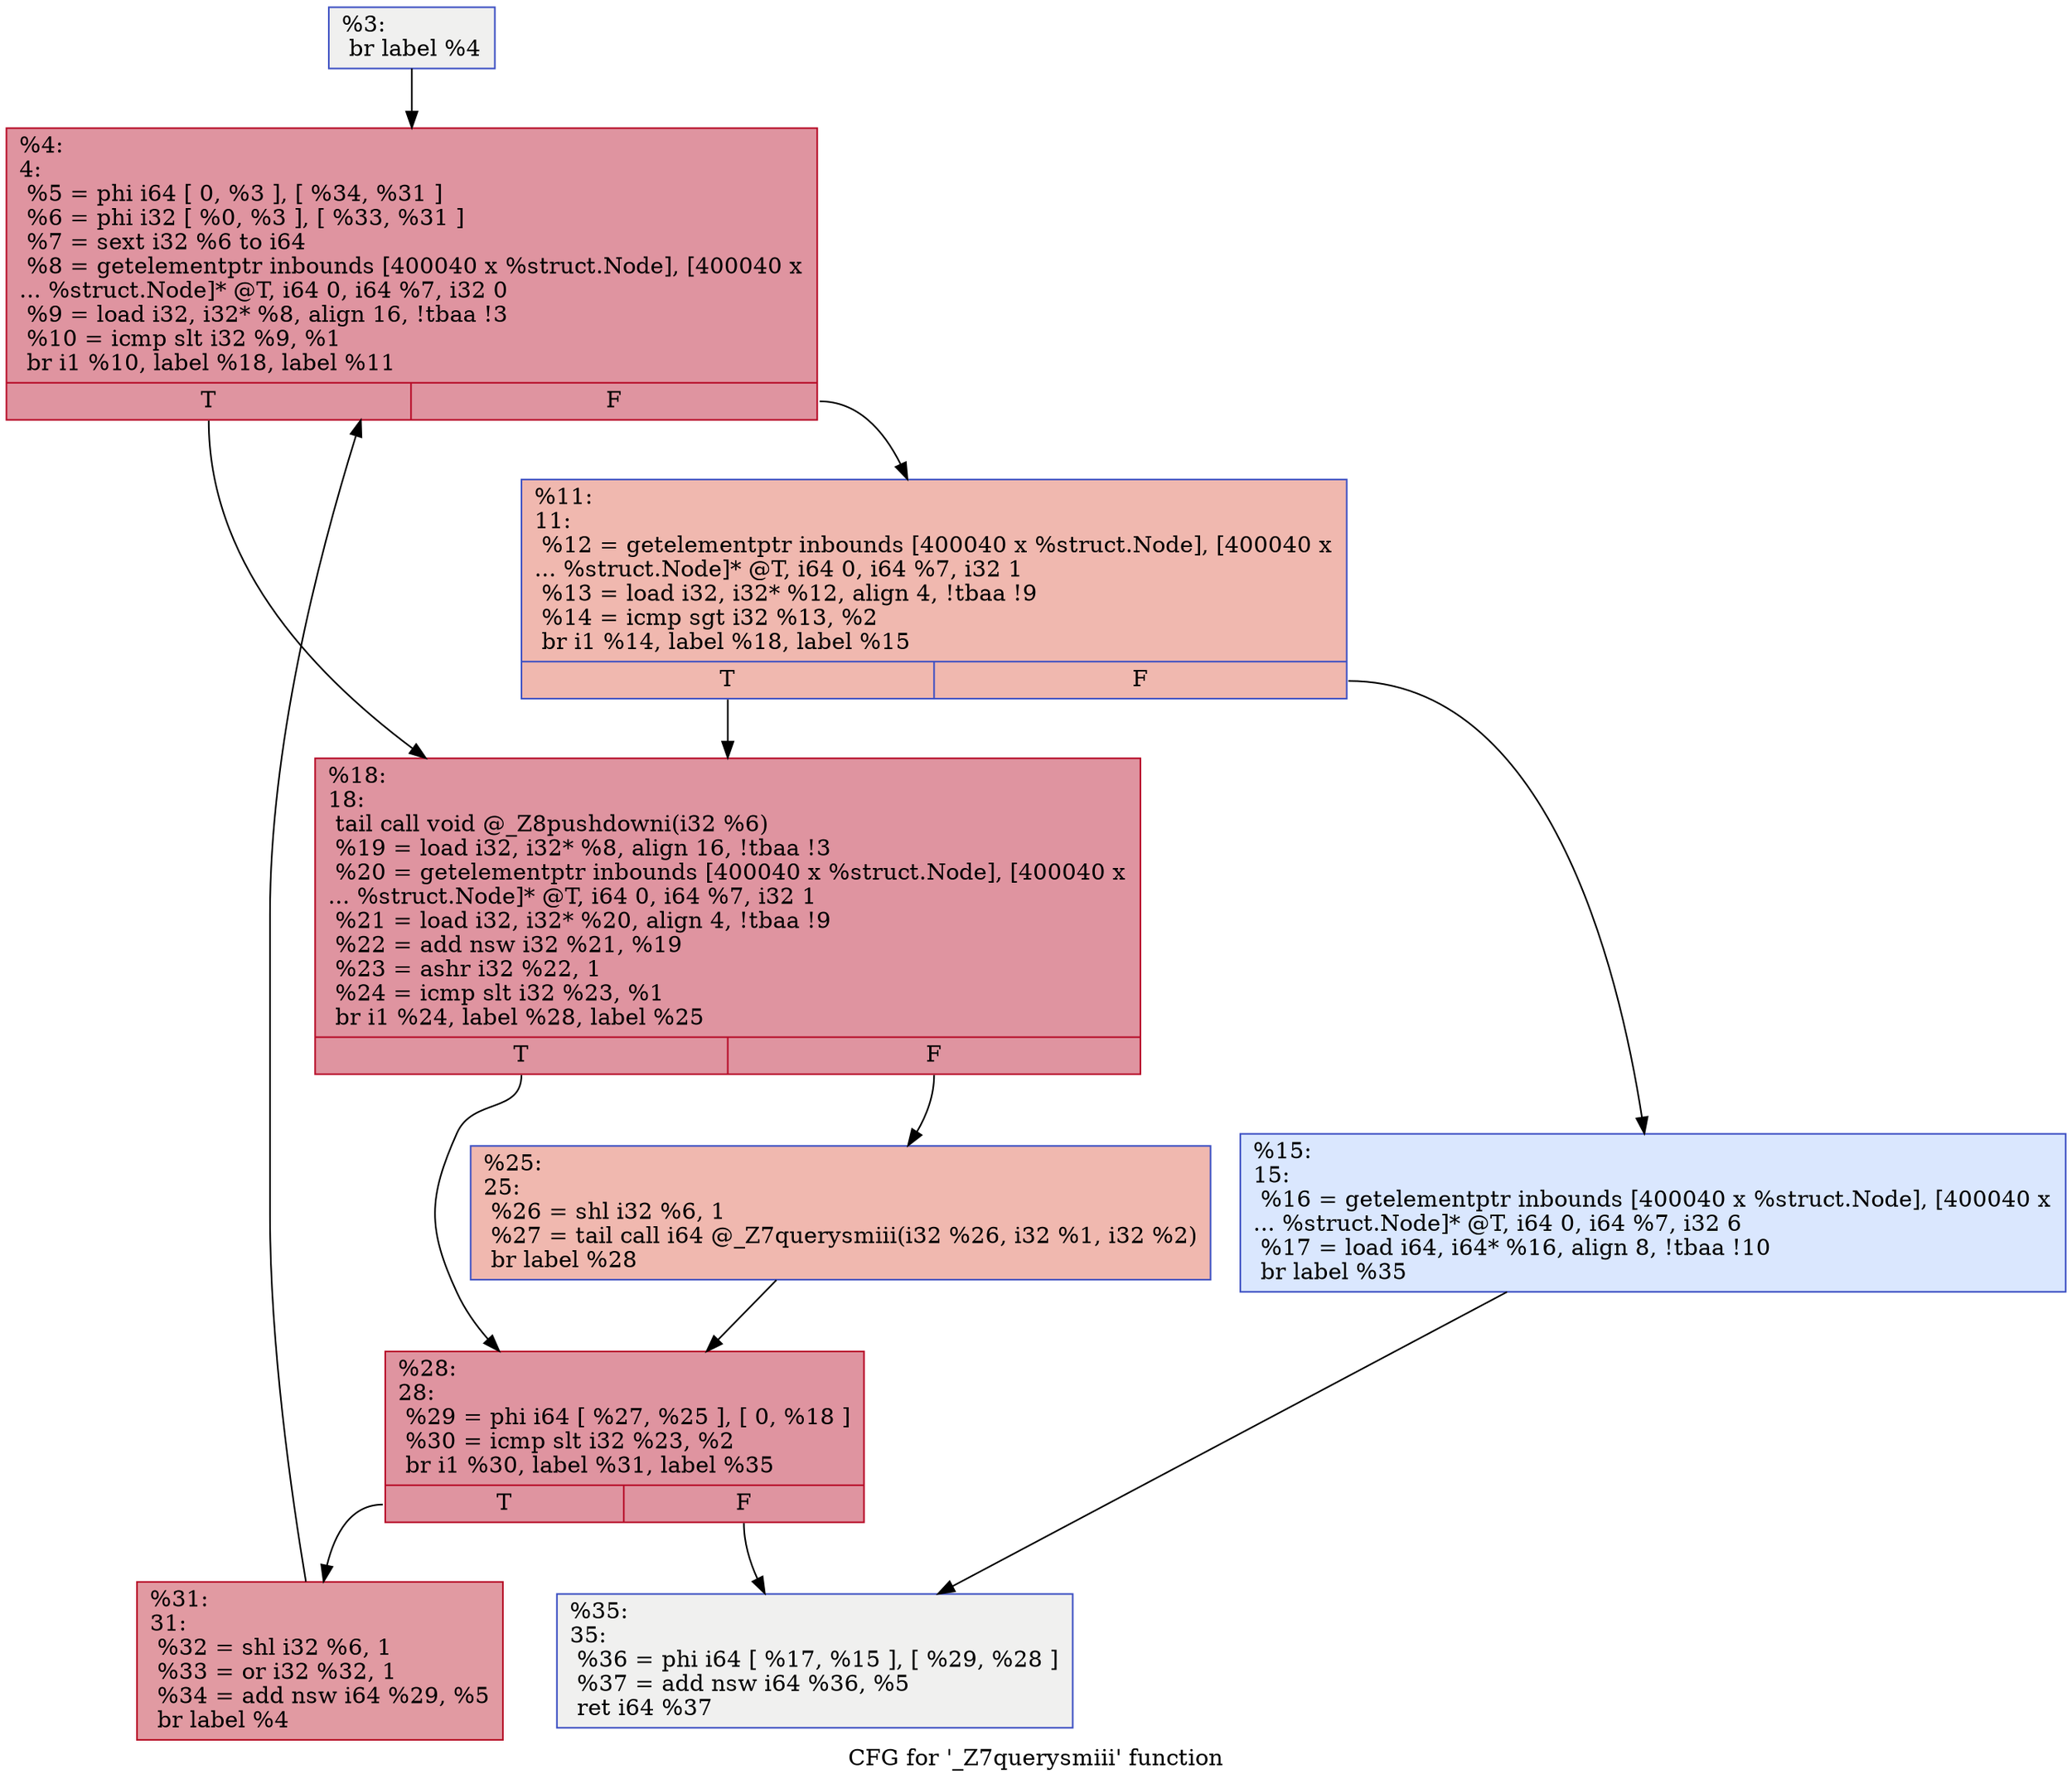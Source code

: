 digraph "CFG for '_Z7querysmiii' function" {
	label="CFG for '_Z7querysmiii' function";

	Node0x560008b8f130 [shape=record,color="#3d50c3ff", style=filled, fillcolor="#dedcdb70",label="{%3:\l  br label %4\l}"];
	Node0x560008b8f130 -> Node0x560008b8f180;
	Node0x560008b8f180 [shape=record,color="#b70d28ff", style=filled, fillcolor="#b70d2870",label="{%4:\l4:                                                \l  %5 = phi i64 [ 0, %3 ], [ %34, %31 ]\l  %6 = phi i32 [ %0, %3 ], [ %33, %31 ]\l  %7 = sext i32 %6 to i64\l  %8 = getelementptr inbounds [400040 x %struct.Node], [400040 x\l... %struct.Node]* @T, i64 0, i64 %7, i32 0\l  %9 = load i32, i32* %8, align 16, !tbaa !3\l  %10 = icmp slt i32 %9, %1\l  br i1 %10, label %18, label %11\l|{<s0>T|<s1>F}}"];
	Node0x560008b8f180:s0 -> Node0x560008b8f240;
	Node0x560008b8f180:s1 -> Node0x560008b8f790;
	Node0x560008b8f790 [shape=record,color="#3d50c3ff", style=filled, fillcolor="#dc5d4a70",label="{%11:\l11:                                               \l  %12 = getelementptr inbounds [400040 x %struct.Node], [400040 x\l... %struct.Node]* @T, i64 0, i64 %7, i32 1\l  %13 = load i32, i32* %12, align 4, !tbaa !9\l  %14 = icmp sgt i32 %13, %2\l  br i1 %14, label %18, label %15\l|{<s0>T|<s1>F}}"];
	Node0x560008b8f790:s0 -> Node0x560008b8f240;
	Node0x560008b8f790:s1 -> Node0x560008b8fab0;
	Node0x560008b8fab0 [shape=record,color="#3d50c3ff", style=filled, fillcolor="#abc8fd70",label="{%15:\l15:                                               \l  %16 = getelementptr inbounds [400040 x %struct.Node], [400040 x\l... %struct.Node]* @T, i64 0, i64 %7, i32 6\l  %17 = load i64, i64* %16, align 8, !tbaa !10\l  br label %35\l}"];
	Node0x560008b8fab0 -> Node0x560008b8fd00;
	Node0x560008b8f240 [shape=record,color="#b70d28ff", style=filled, fillcolor="#b70d2870",label="{%18:\l18:                                               \l  tail call void @_Z8pushdowni(i32 %6)\l  %19 = load i32, i32* %8, align 16, !tbaa !3\l  %20 = getelementptr inbounds [400040 x %struct.Node], [400040 x\l... %struct.Node]* @T, i64 0, i64 %7, i32 1\l  %21 = load i32, i32* %20, align 4, !tbaa !9\l  %22 = add nsw i32 %21, %19\l  %23 = ashr i32 %22, 1\l  %24 = icmp slt i32 %23, %1\l  br i1 %24, label %28, label %25\l|{<s0>T|<s1>F}}"];
	Node0x560008b8f240:s0 -> Node0x560008b90190;
	Node0x560008b8f240:s1 -> Node0x560008b901e0;
	Node0x560008b901e0 [shape=record,color="#3d50c3ff", style=filled, fillcolor="#dc5d4a70",label="{%25:\l25:                                               \l  %26 = shl i32 %6, 1\l  %27 = tail call i64 @_Z7querysmiii(i32 %26, i32 %1, i32 %2)\l  br label %28\l}"];
	Node0x560008b901e0 -> Node0x560008b90190;
	Node0x560008b90190 [shape=record,color="#b70d28ff", style=filled, fillcolor="#b70d2870",label="{%28:\l28:                                               \l  %29 = phi i64 [ %27, %25 ], [ 0, %18 ]\l  %30 = icmp slt i32 %23, %2\l  br i1 %30, label %31, label %35\l|{<s0>T|<s1>F}}"];
	Node0x560008b90190:s0 -> Node0x560008b8f290;
	Node0x560008b90190:s1 -> Node0x560008b8fd00;
	Node0x560008b8f290 [shape=record,color="#b70d28ff", style=filled, fillcolor="#bb1b2c70",label="{%31:\l31:                                               \l  %32 = shl i32 %6, 1\l  %33 = or i32 %32, 1\l  %34 = add nsw i64 %29, %5\l  br label %4\l}"];
	Node0x560008b8f290 -> Node0x560008b8f180;
	Node0x560008b8fd00 [shape=record,color="#3d50c3ff", style=filled, fillcolor="#dedcdb70",label="{%35:\l35:                                               \l  %36 = phi i64 [ %17, %15 ], [ %29, %28 ]\l  %37 = add nsw i64 %36, %5\l  ret i64 %37\l}"];
}
